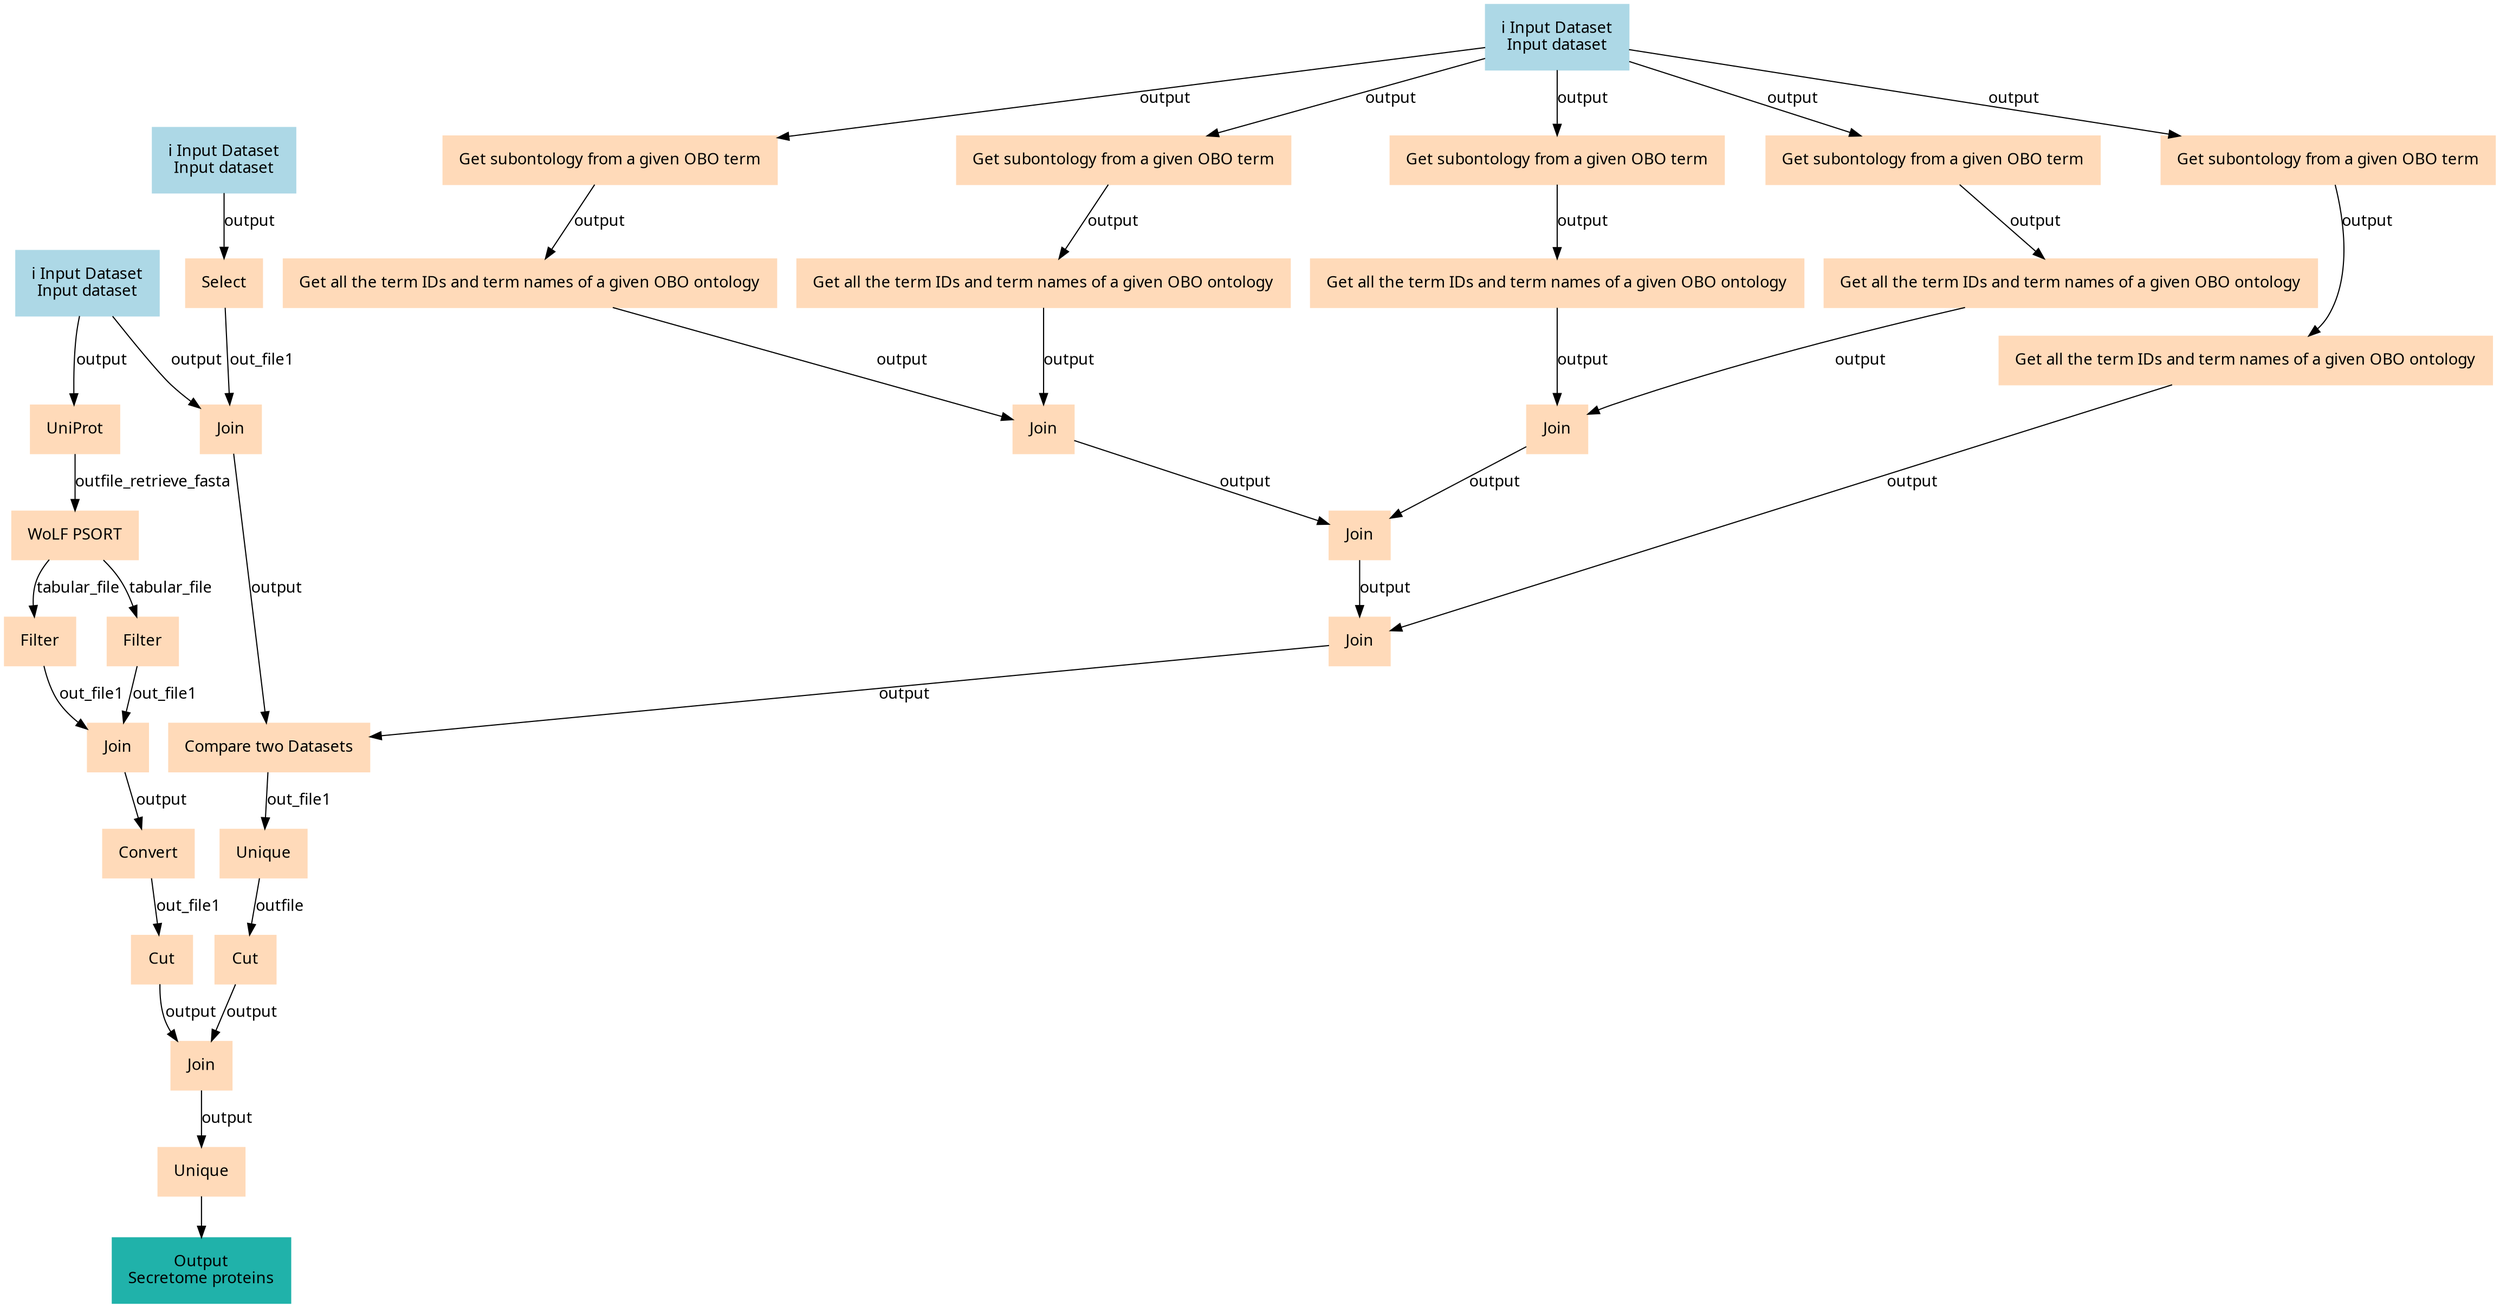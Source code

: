 digraph main {
  node [fontname="Atkinson Hyperlegible", shape=box, color=white,style=filled,color=peachpuff,margin="0.2,0.2"];
  edge [fontname="Atkinson Hyperlegible"];
  0[color=lightblue,label="ℹ️ Input Dataset\nInput dataset"]
  1[color=lightblue,label="ℹ️ Input Dataset\nInput dataset"]
  2[color=lightblue,label="ℹ️ Input Dataset\nInput dataset"]
  3[label="UniProt"]
  0 -> 3 [label="output"]
  4[label="Select"]
  1 -> 4 [label="output"]
  5[label="Get subontology from a given OBO term"]
  2 -> 5 [label="output"]
  6[label="Get subontology from a given OBO term"]
  2 -> 6 [label="output"]
  7[label="Get subontology from a given OBO term"]
  2 -> 7 [label="output"]
  8[label="Get subontology from a given OBO term"]
  2 -> 8 [label="output"]
  9[label="Get subontology from a given OBO term"]
  2 -> 9 [label="output"]
  10[label="WoLF PSORT"]
  3 -> 10 [label="outfile_retrieve_fasta"]
  11[label="Join"]
  0 -> 11 [label="output"]
  4 -> 11 [label="out_file1"]
  12[label="Get all the term IDs and term names of a given OBO ontology"]
  5 -> 12 [label="output"]
  13[label="Get all the term IDs and term names of a given OBO ontology"]
  6 -> 13 [label="output"]
  14[label="Get all the term IDs and term names of a given OBO ontology"]
  7 -> 14 [label="output"]
  15[label="Get all the term IDs and term names of a given OBO ontology"]
  8 -> 15 [label="output"]
  16[label="Get all the term IDs and term names of a given OBO ontology"]
  9 -> 16 [label="output"]
  17[label="Filter"]
  10 -> 17 [label="tabular_file"]
  18[label="Filter"]
  10 -> 18 [label="tabular_file"]
  19[label="Join"]
  12 -> 19 [label="output"]
  13 -> 19 [label="output"]
  20[label="Join"]
  14 -> 20 [label="output"]
  15 -> 20 [label="output"]
  21[label="Join"]
  17 -> 21 [label="out_file1"]
  18 -> 21 [label="out_file1"]
  22[label="Join"]
  19 -> 22 [label="output"]
  20 -> 22 [label="output"]
  23[label="Convert"]
  21 -> 23 [label="output"]
  24[label="Join"]
  22 -> 24 [label="output"]
  16 -> 24 [label="output"]
  25[label="Cut"]
  23 -> 25 [label="out_file1"]
  26[label="Compare two Datasets"]
  11 -> 26 [label="output"]
  24 -> 26 [label="output"]
  27[label="Unique"]
  26 -> 27 [label="out_file1"]
  28[label="Cut"]
  27 -> 28 [label="outfile"]
  29[label="Join"]
  25 -> 29 [label="output"]
  28 -> 29 [label="output"]
  30[label="Unique"]
  29 -> 30 [label="output"]
  k14e0c6dc436b4c4c9292d5e00cca8c92[color=lightseagreen,label="Output\nSecretome proteins"]
  30 -> k14e0c6dc436b4c4c9292d5e00cca8c92
}